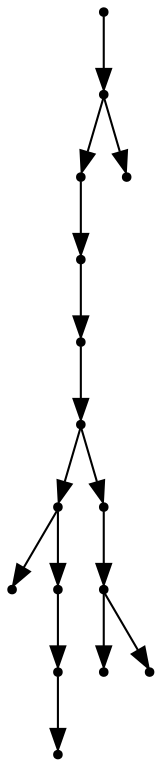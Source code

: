 digraph {
  15 [shape=point];
  14 [shape=point];
  12 [shape=point];
  11 [shape=point];
  10 [shape=point];
  9 [shape=point];
  4 [shape=point];
  0 [shape=point];
  3 [shape=point];
  2 [shape=point];
  1 [shape=point];
  8 [shape=point];
  7 [shape=point];
  5 [shape=point];
  6 [shape=point];
  13 [shape=point];
15 -> 14;
14 -> 12;
12 -> 11;
11 -> 10;
10 -> 9;
9 -> 4;
4 -> 0;
4 -> 3;
3 -> 2;
2 -> 1;
9 -> 8;
8 -> 7;
7 -> 5;
7 -> 6;
14 -> 13;
}

